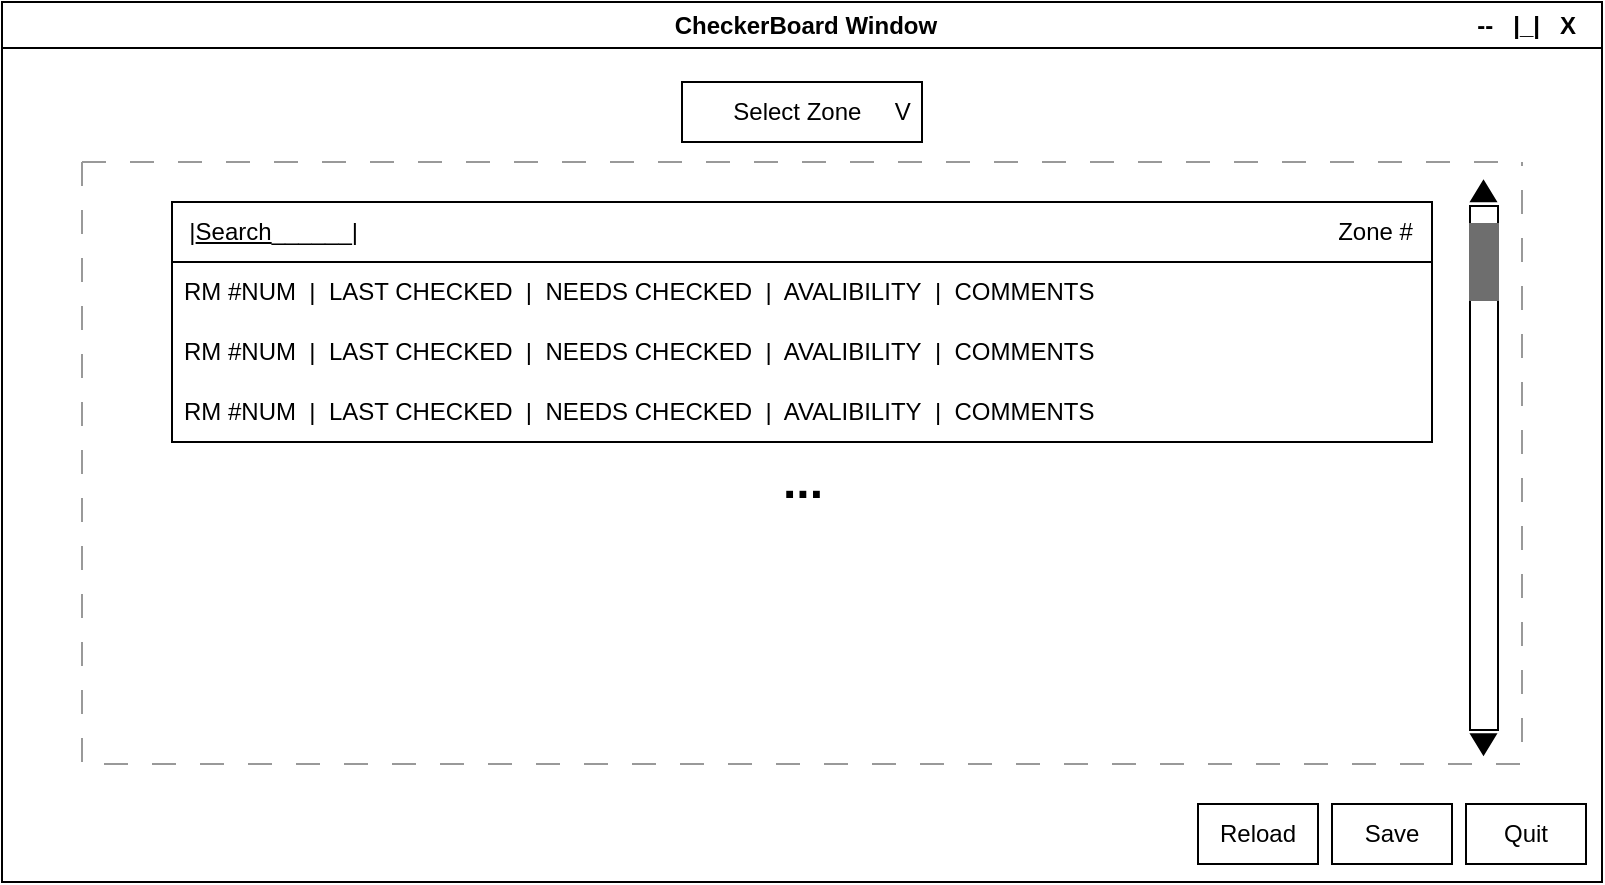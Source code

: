 <mxfile version="24.0.5" type="github">
  <diagram name="Page-1" id="C_xr2xplUemi0_1QrnJw">
    <mxGraphModel dx="712" dy="794" grid="0" gridSize="10" guides="1" tooltips="1" connect="1" arrows="1" fold="1" page="1" pageScale="1" pageWidth="850" pageHeight="1100" math="0" shadow="0">
      <root>
        <mxCell id="0" />
        <mxCell id="1" parent="0" />
        <mxCell id="h9bticIydOetJtZIBr76-1" value="&amp;nbsp; &amp;nbsp; &amp;nbsp; &amp;nbsp; &amp;nbsp; &amp;nbsp; &amp;nbsp; &amp;nbsp; &amp;nbsp; &amp;nbsp; &amp;nbsp; &amp;nbsp; &amp;nbsp; &amp;nbsp; &amp;nbsp; &amp;nbsp; &amp;nbsp; &amp;nbsp; &amp;nbsp; &amp;nbsp; &amp;nbsp; &amp;nbsp; &amp;nbsp; &amp;nbsp; &amp;nbsp; &amp;nbsp; &amp;nbsp; &amp;nbsp; &amp;nbsp; &amp;nbsp; &amp;nbsp; &amp;nbsp; &amp;nbsp; &amp;nbsp; &amp;nbsp; &amp;nbsp; &amp;nbsp; &amp;nbsp; &amp;nbsp; &amp;nbsp; &amp;nbsp; &amp;nbsp; &amp;nbsp; &amp;nbsp; &amp;nbsp; &amp;nbsp; &amp;nbsp; &amp;nbsp; &amp;nbsp;CheckerBoard Window&amp;nbsp; &amp;nbsp; &amp;nbsp; &amp;nbsp; &amp;nbsp; &amp;nbsp; &amp;nbsp; &amp;nbsp; &amp;nbsp; &amp;nbsp; &amp;nbsp; &amp;nbsp; &amp;nbsp; &amp;nbsp; &amp;nbsp; &amp;nbsp; &amp;nbsp; &amp;nbsp; &amp;nbsp; &amp;nbsp; &amp;nbsp; &amp;nbsp; &amp;nbsp; &amp;nbsp; &amp;nbsp; &amp;nbsp; &amp;nbsp; &amp;nbsp; &amp;nbsp; &amp;nbsp; &amp;nbsp; &amp;nbsp; &amp;nbsp; &amp;nbsp; &amp;nbsp; &amp;nbsp; &amp;nbsp; &amp;nbsp; &amp;nbsp; &amp;nbsp; &amp;nbsp;--&amp;nbsp; &amp;nbsp;|_|&amp;nbsp; &amp;nbsp;X" style="swimlane;whiteSpace=wrap;html=1;" parent="1" vertex="1">
          <mxGeometry x="25" y="24" width="800" height="440" as="geometry" />
        </mxCell>
        <mxCell id="h9bticIydOetJtZIBr76-2" value="&amp;nbsp; &amp;nbsp; &amp;nbsp; Select Zone&amp;nbsp; &amp;nbsp; &amp;nbsp;V" style="rounded=0;whiteSpace=wrap;html=1;" parent="h9bticIydOetJtZIBr76-1" vertex="1">
          <mxGeometry x="340" y="40" width="120" height="30" as="geometry" />
        </mxCell>
        <mxCell id="h9bticIydOetJtZIBr76-8" value="" style="swimlane;startSize=0;strokeColor=#999999;dashed=1;dashPattern=12 12;" parent="h9bticIydOetJtZIBr76-1" vertex="1">
          <mxGeometry x="40" y="80" width="720" height="301" as="geometry" />
        </mxCell>
        <mxCell id="h9bticIydOetJtZIBr76-3" value="&amp;nbsp; |&lt;u&gt;Search&lt;/u&gt;______|&amp;nbsp; &amp;nbsp; &amp;nbsp; &amp;nbsp; &amp;nbsp; &amp;nbsp; &amp;nbsp; &amp;nbsp; &amp;nbsp; &amp;nbsp; &amp;nbsp; &amp;nbsp; &amp;nbsp; &amp;nbsp; &amp;nbsp; &amp;nbsp; &amp;nbsp; &amp;nbsp; &amp;nbsp; &amp;nbsp; &amp;nbsp; &amp;nbsp; &amp;nbsp; &amp;nbsp; &amp;nbsp; &amp;nbsp; &amp;nbsp; &amp;nbsp; &amp;nbsp; &amp;nbsp; &amp;nbsp; &amp;nbsp; &amp;nbsp; &amp;nbsp; &amp;nbsp; &amp;nbsp; &amp;nbsp; &amp;nbsp; &amp;nbsp; &amp;nbsp; &amp;nbsp; &amp;nbsp; &amp;nbsp; &amp;nbsp; &amp;nbsp; &amp;nbsp; &amp;nbsp; &amp;nbsp; &amp;nbsp; &amp;nbsp; &amp;nbsp; &amp;nbsp; &amp;nbsp; &amp;nbsp; &amp;nbsp; &amp;nbsp; &amp;nbsp; &amp;nbsp; &amp;nbsp; &amp;nbsp; &amp;nbsp; &amp;nbsp; &amp;nbsp; &amp;nbsp; &amp;nbsp; &amp;nbsp; &amp;nbsp; &amp;nbsp; &amp;nbsp; &amp;nbsp; &amp;nbsp; &amp;nbsp; &amp;nbsp; &amp;nbsp;Zone #" style="swimlane;fontStyle=0;childLayout=stackLayout;horizontal=1;startSize=30;horizontalStack=0;resizeParent=1;resizeParentMax=0;resizeLast=0;collapsible=1;marginBottom=0;whiteSpace=wrap;html=1;align=left;" parent="h9bticIydOetJtZIBr76-8" vertex="1">
          <mxGeometry x="45" y="20" width="630" height="120" as="geometry" />
        </mxCell>
        <mxCell id="h9bticIydOetJtZIBr76-4" value="RM #NUM&amp;nbsp; |&amp;nbsp; LAST CHECKED&amp;nbsp; |&amp;nbsp; NEEDS CHECKED&amp;nbsp; |&amp;nbsp; AVALIBILITY&amp;nbsp; |&amp;nbsp; COMMENTS" style="text;strokeColor=none;fillColor=none;align=left;verticalAlign=middle;spacingLeft=4;spacingRight=4;overflow=hidden;points=[[0,0.5],[1,0.5]];portConstraint=eastwest;rotatable=0;whiteSpace=wrap;html=1;" parent="h9bticIydOetJtZIBr76-3" vertex="1">
          <mxGeometry y="30" width="630" height="30" as="geometry" />
        </mxCell>
        <mxCell id="h9bticIydOetJtZIBr76-5" value="RM #NUM&amp;nbsp; |&amp;nbsp; LAST CHECKED&amp;nbsp; |&amp;nbsp; NEEDS CHECKED&amp;nbsp; |&amp;nbsp; AVALIBILITY&amp;nbsp; |&amp;nbsp; COMMENTS" style="text;strokeColor=none;fillColor=none;align=left;verticalAlign=middle;spacingLeft=4;spacingRight=4;overflow=hidden;points=[[0,0.5],[1,0.5]];portConstraint=eastwest;rotatable=0;whiteSpace=wrap;html=1;" parent="h9bticIydOetJtZIBr76-3" vertex="1">
          <mxGeometry y="60" width="630" height="30" as="geometry" />
        </mxCell>
        <mxCell id="h9bticIydOetJtZIBr76-6" value="RM #NUM&amp;nbsp; |&amp;nbsp; LAST CHECKED&amp;nbsp; |&amp;nbsp; NEEDS CHECKED&amp;nbsp; |&amp;nbsp; AVALIBILITY&amp;nbsp; |&amp;nbsp; COMMENTS" style="text;strokeColor=none;fillColor=none;align=left;verticalAlign=middle;spacingLeft=4;spacingRight=4;overflow=hidden;points=[[0,0.5],[1,0.5]];portConstraint=eastwest;rotatable=0;whiteSpace=wrap;html=1;" parent="h9bticIydOetJtZIBr76-3" vertex="1">
          <mxGeometry y="90" width="630" height="30" as="geometry" />
        </mxCell>
        <mxCell id="h9bticIydOetJtZIBr76-7" value="&lt;b&gt;&lt;font style=&quot;font-size: 24px;&quot;&gt;...&lt;/font&gt;&lt;/b&gt;" style="text;html=1;align=center;verticalAlign=middle;resizable=0;points=[];autosize=1;strokeColor=none;fillColor=none;" parent="h9bticIydOetJtZIBr76-8" vertex="1">
          <mxGeometry x="340" y="140" width="40" height="40" as="geometry" />
        </mxCell>
        <mxCell id="h9bticIydOetJtZIBr76-13" value="" style="triangle;whiteSpace=wrap;html=1;rotation=-90;fillColor=#000000;" parent="h9bticIydOetJtZIBr76-8" vertex="1">
          <mxGeometry x="695.75" y="8.5" width="10" height="12.25" as="geometry" />
        </mxCell>
        <mxCell id="h9bticIydOetJtZIBr76-9" value="Save" style="rounded=0;whiteSpace=wrap;html=1;" parent="h9bticIydOetJtZIBr76-1" vertex="1">
          <mxGeometry x="665" y="401" width="60" height="30" as="geometry" />
        </mxCell>
        <mxCell id="h9bticIydOetJtZIBr76-10" value="Quit" style="rounded=0;whiteSpace=wrap;html=1;" parent="h9bticIydOetJtZIBr76-1" vertex="1">
          <mxGeometry x="732" y="401" width="60" height="30" as="geometry" />
        </mxCell>
        <mxCell id="h9bticIydOetJtZIBr76-29" value="Reload" style="rounded=0;whiteSpace=wrap;html=1;" parent="h9bticIydOetJtZIBr76-1" vertex="1">
          <mxGeometry x="598" y="401" width="60" height="30" as="geometry" />
        </mxCell>
        <mxCell id="h9bticIydOetJtZIBr76-11" value="" style="rounded=0;whiteSpace=wrap;html=1;" parent="1" vertex="1">
          <mxGeometry x="759" y="126" width="14" height="262" as="geometry" />
        </mxCell>
        <mxCell id="h9bticIydOetJtZIBr76-12" value="" style="rounded=0;whiteSpace=wrap;html=1;fillColor=#6E6E6E;fontColor=#333333;strokeColor=#6E6E6E;" parent="1" vertex="1">
          <mxGeometry x="759" y="135" width="14" height="38" as="geometry" />
        </mxCell>
        <mxCell id="h9bticIydOetJtZIBr76-27" value="" style="triangle;whiteSpace=wrap;html=1;rotation=-90;fillColor=#000000;direction=west;" parent="1" vertex="1">
          <mxGeometry x="760.75" y="389" width="10" height="12.25" as="geometry" />
        </mxCell>
      </root>
    </mxGraphModel>
  </diagram>
</mxfile>
